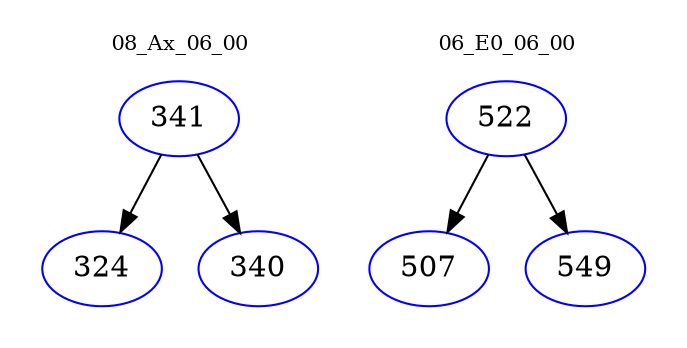 digraph{
subgraph cluster_0 {
color = white
label = "08_Ax_06_00";
fontsize=10;
T0_341 [label="341", color="blue"]
T0_341 -> T0_324 [color="black"]
T0_324 [label="324", color="blue"]
T0_341 -> T0_340 [color="black"]
T0_340 [label="340", color="blue"]
}
subgraph cluster_1 {
color = white
label = "06_E0_06_00";
fontsize=10;
T1_522 [label="522", color="blue"]
T1_522 -> T1_507 [color="black"]
T1_507 [label="507", color="blue"]
T1_522 -> T1_549 [color="black"]
T1_549 [label="549", color="blue"]
}
}
